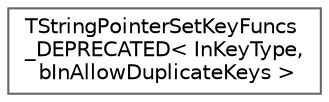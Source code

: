 digraph "Graphical Class Hierarchy"
{
 // INTERACTIVE_SVG=YES
 // LATEX_PDF_SIZE
  bgcolor="transparent";
  edge [fontname=Helvetica,fontsize=10,labelfontname=Helvetica,labelfontsize=10];
  node [fontname=Helvetica,fontsize=10,shape=box,height=0.2,width=0.4];
  rankdir="LR";
  Node0 [id="Node000000",label="TStringPointerSetKeyFuncs\l_DEPRECATED\< InKeyType,\l bInAllowDuplicateKeys \>",height=0.2,width=0.4,color="grey40", fillcolor="white", style="filled",URL="$d2/d63/structTStringPointerSetKeyFuncs__DEPRECATED.html",tooltip="An implementation of KeyFuncs for sets which hashes string pointers by FCrc::Strihash_DEPRECATED."];
}
